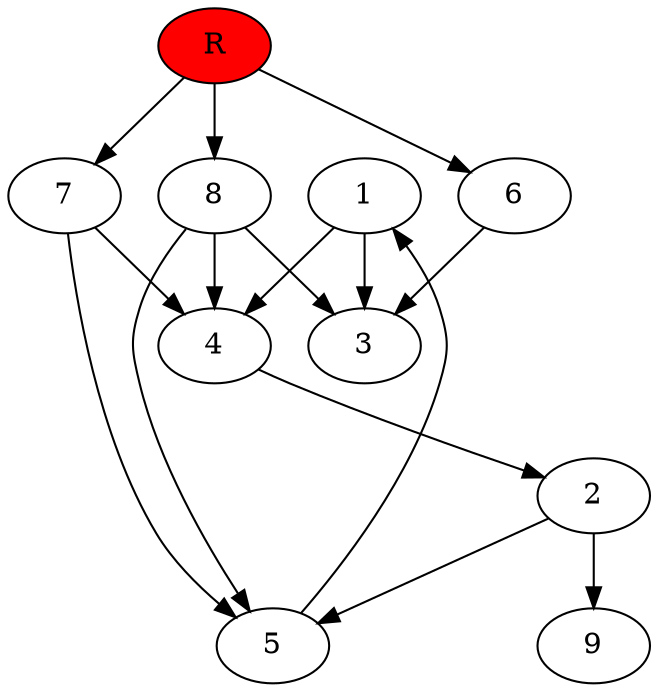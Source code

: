 digraph prb35746 {
	1
	2
	3
	4
	5
	6
	7
	8
	R [fillcolor="#ff0000" style=filled]
	1 -> 3
	1 -> 4
	2 -> 5
	2 -> 9
	4 -> 2
	5 -> 1
	6 -> 3
	7 -> 4
	7 -> 5
	8 -> 3
	8 -> 4
	8 -> 5
	R -> 6
	R -> 7
	R -> 8
}
